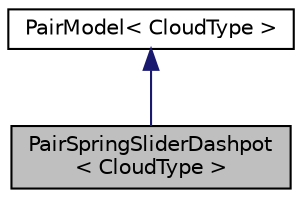 digraph "PairSpringSliderDashpot&lt; CloudType &gt;"
{
  bgcolor="transparent";
  edge [fontname="Helvetica",fontsize="10",labelfontname="Helvetica",labelfontsize="10"];
  node [fontname="Helvetica",fontsize="10",shape=record];
  Node1 [label="PairSpringSliderDashpot\l\< CloudType \>",height=0.2,width=0.4,color="black", fillcolor="grey75", style="filled" fontcolor="black"];
  Node2 -> Node1 [dir="back",color="midnightblue",fontsize="10",style="solid",fontname="Helvetica"];
  Node2 [label="PairModel\< CloudType \>",height=0.2,width=0.4,color="black",URL="$classFoam_1_1PairModel.html",tooltip="Templated pair interaction class. "];
}
